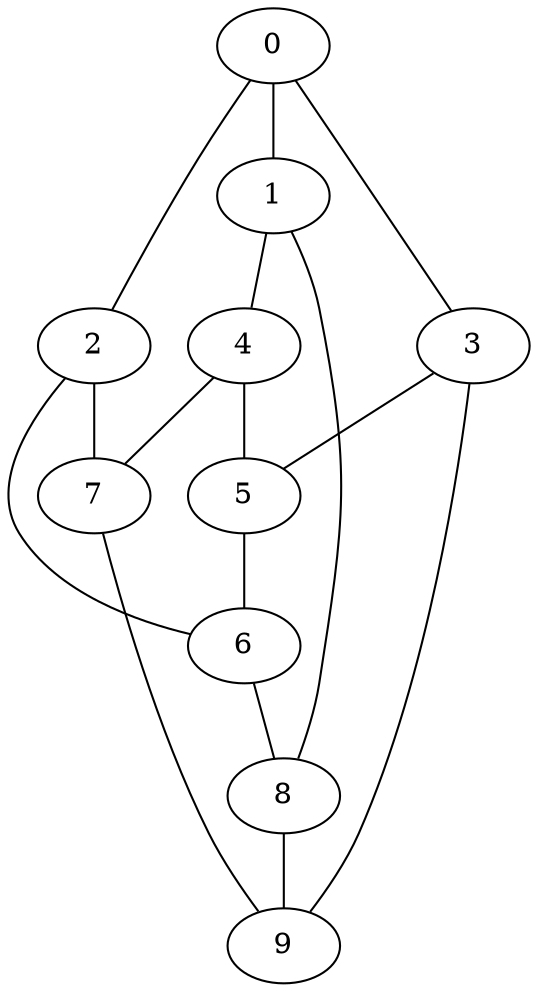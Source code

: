 graph{
    //layout=neato
    0--1
    0--2
    0--3
    1--4
    1--8
    2--6
    2--7
    3--5
    3--9
    4--5
    4--7
    5--6
    6--8
    7--9
    8--9

    
}
